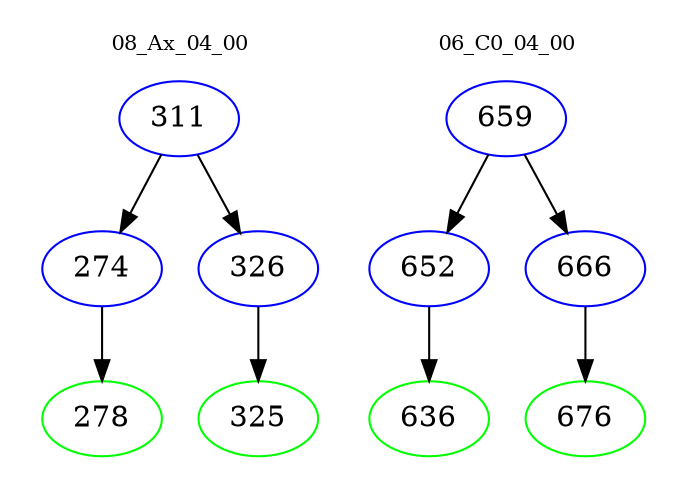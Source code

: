 digraph{
subgraph cluster_0 {
color = white
label = "08_Ax_04_00";
fontsize=10;
T0_311 [label="311", color="blue"]
T0_311 -> T0_274 [color="black"]
T0_274 [label="274", color="blue"]
T0_274 -> T0_278 [color="black"]
T0_278 [label="278", color="green"]
T0_311 -> T0_326 [color="black"]
T0_326 [label="326", color="blue"]
T0_326 -> T0_325 [color="black"]
T0_325 [label="325", color="green"]
}
subgraph cluster_1 {
color = white
label = "06_C0_04_00";
fontsize=10;
T1_659 [label="659", color="blue"]
T1_659 -> T1_652 [color="black"]
T1_652 [label="652", color="blue"]
T1_652 -> T1_636 [color="black"]
T1_636 [label="636", color="green"]
T1_659 -> T1_666 [color="black"]
T1_666 [label="666", color="blue"]
T1_666 -> T1_676 [color="black"]
T1_676 [label="676", color="green"]
}
}
